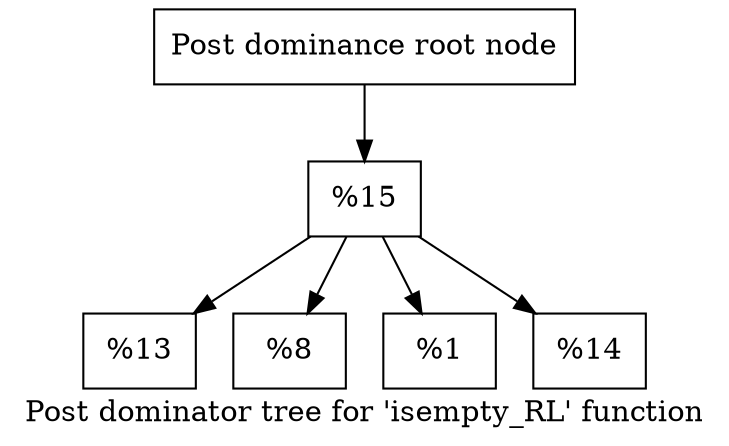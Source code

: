 digraph "Post dominator tree for 'isempty_RL' function" {
	label="Post dominator tree for 'isempty_RL' function";

	Node0x1327b10 [shape=record,label="{Post dominance root node}"];
	Node0x1327b10 -> Node0x12933e0;
	Node0x12933e0 [shape=record,label="{%15}"];
	Node0x12933e0 -> Node0x1299bc0;
	Node0x12933e0 -> Node0x1053710;
	Node0x12933e0 -> Node0x12b7a20;
	Node0x12933e0 -> Node0x1333c00;
	Node0x1299bc0 [shape=record,label="{%13}"];
	Node0x1053710 [shape=record,label="{%8}"];
	Node0x12b7a20 [shape=record,label="{%1}"];
	Node0x1333c00 [shape=record,label="{%14}"];
}
